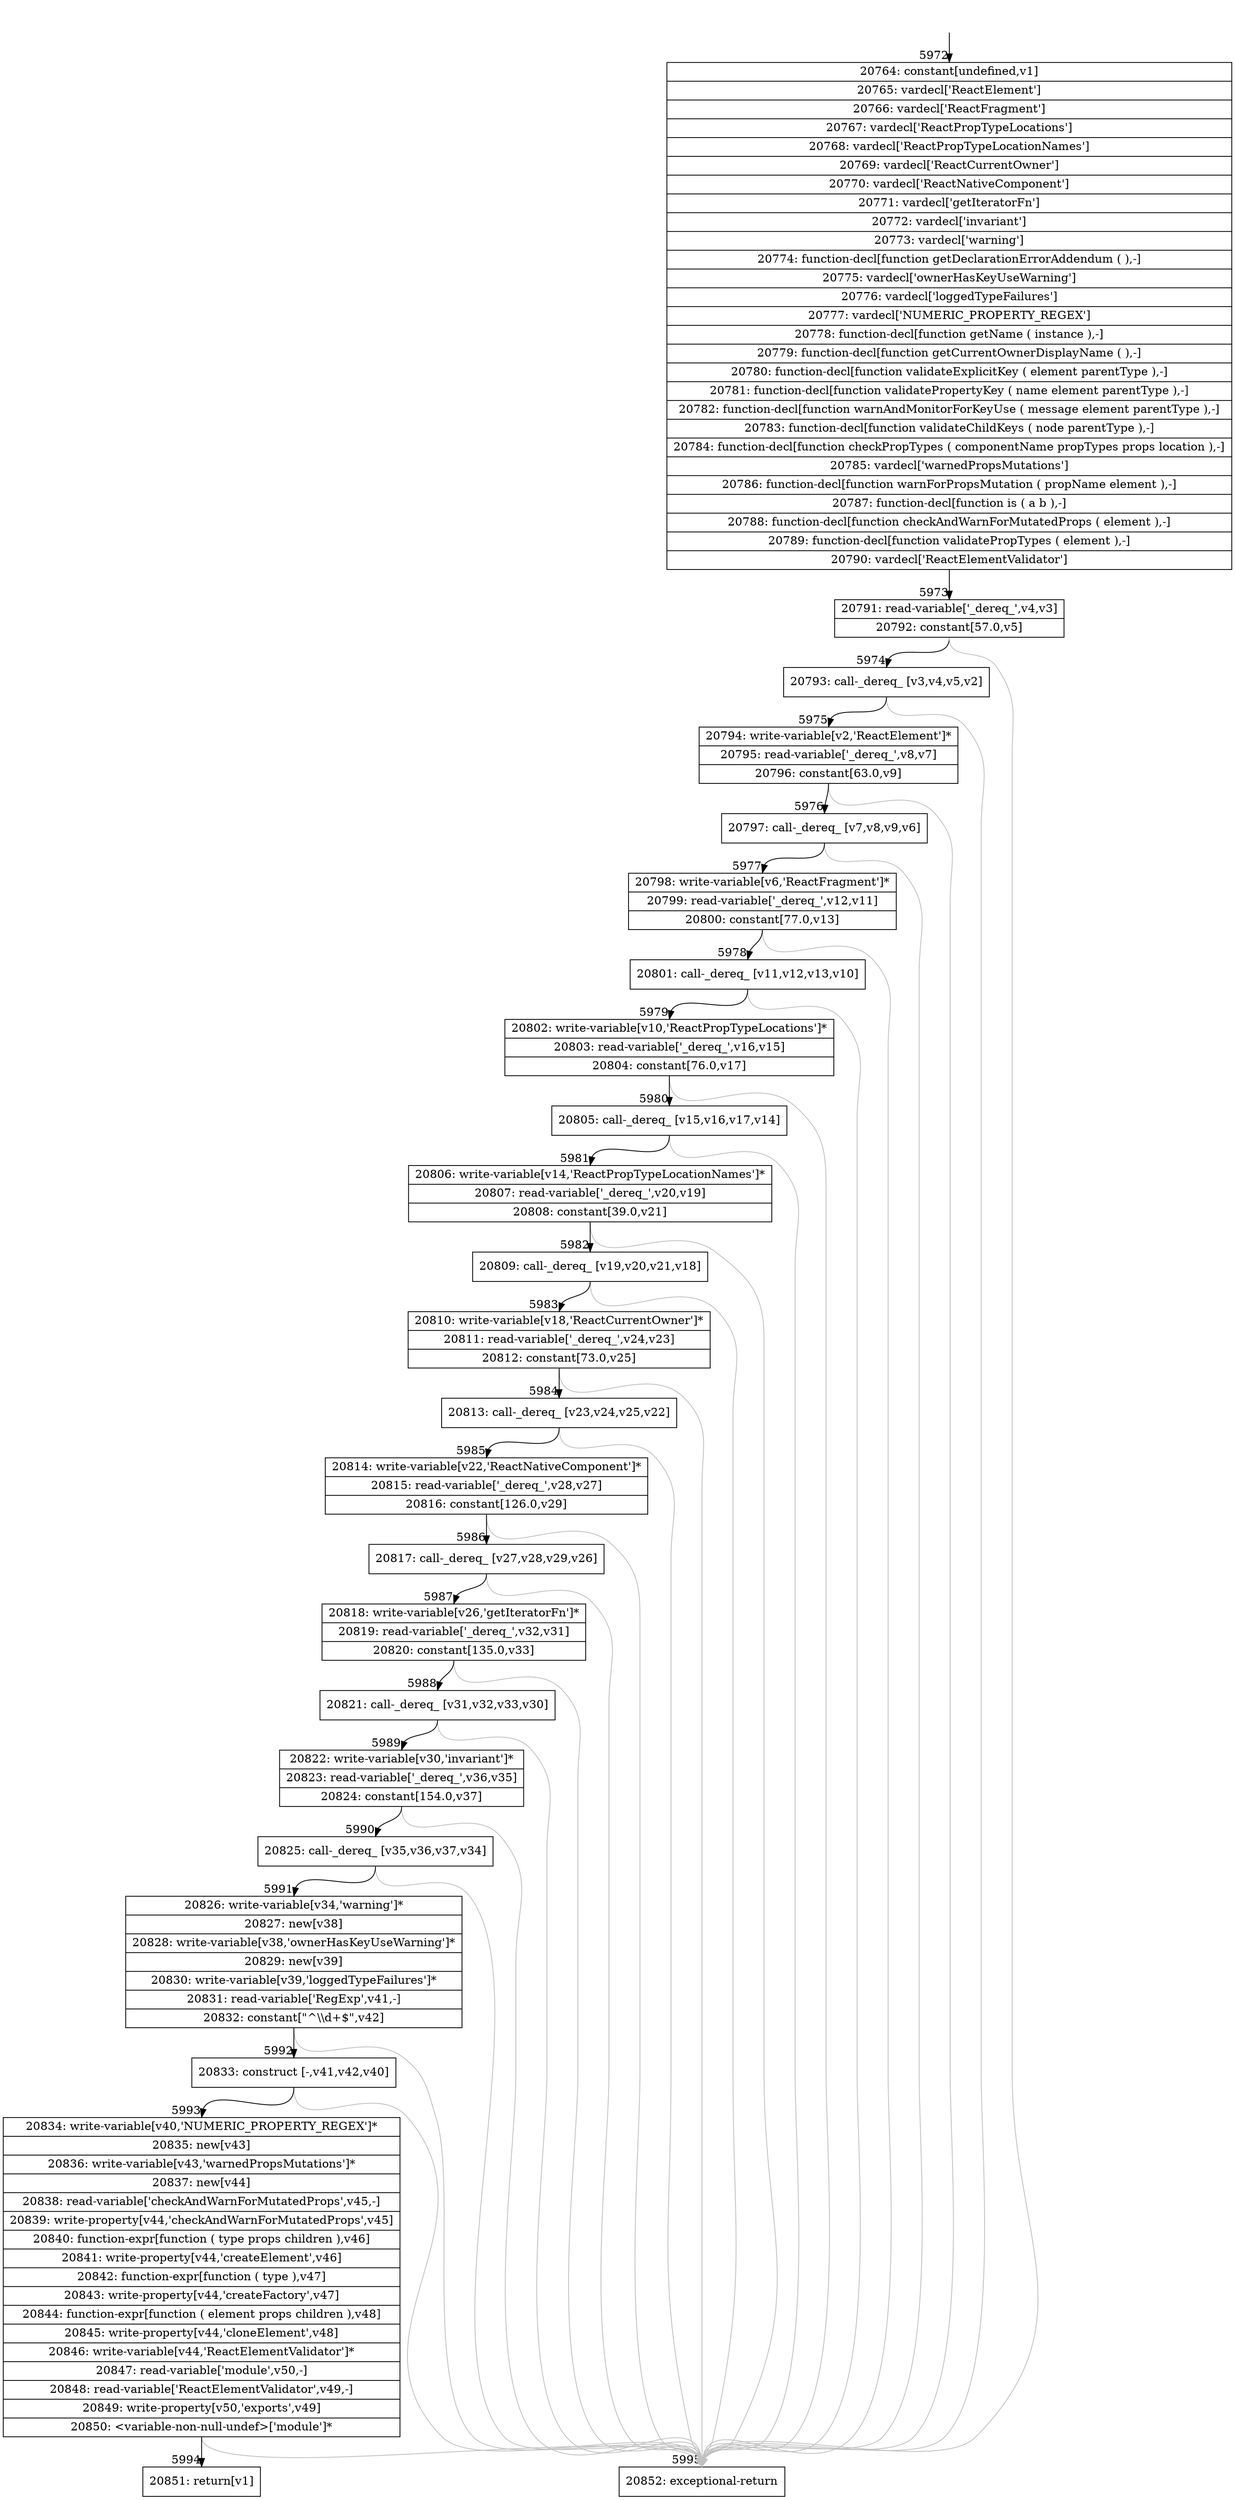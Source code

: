 digraph {
rankdir="TD"
BB_entry382[shape=none,label=""];
BB_entry382 -> BB5972 [tailport=s, headport=n, headlabel="    5972"]
BB5972 [shape=record label="{20764: constant[undefined,v1]|20765: vardecl['ReactElement']|20766: vardecl['ReactFragment']|20767: vardecl['ReactPropTypeLocations']|20768: vardecl['ReactPropTypeLocationNames']|20769: vardecl['ReactCurrentOwner']|20770: vardecl['ReactNativeComponent']|20771: vardecl['getIteratorFn']|20772: vardecl['invariant']|20773: vardecl['warning']|20774: function-decl[function getDeclarationErrorAddendum ( ),-]|20775: vardecl['ownerHasKeyUseWarning']|20776: vardecl['loggedTypeFailures']|20777: vardecl['NUMERIC_PROPERTY_REGEX']|20778: function-decl[function getName ( instance ),-]|20779: function-decl[function getCurrentOwnerDisplayName ( ),-]|20780: function-decl[function validateExplicitKey ( element parentType ),-]|20781: function-decl[function validatePropertyKey ( name element parentType ),-]|20782: function-decl[function warnAndMonitorForKeyUse ( message element parentType ),-]|20783: function-decl[function validateChildKeys ( node parentType ),-]|20784: function-decl[function checkPropTypes ( componentName propTypes props location ),-]|20785: vardecl['warnedPropsMutations']|20786: function-decl[function warnForPropsMutation ( propName element ),-]|20787: function-decl[function is ( a b ),-]|20788: function-decl[function checkAndWarnForMutatedProps ( element ),-]|20789: function-decl[function validatePropTypes ( element ),-]|20790: vardecl['ReactElementValidator']}" ] 
BB5972 -> BB5973 [tailport=s, headport=n, headlabel="      5973"]
BB5973 [shape=record label="{20791: read-variable['_dereq_',v4,v3]|20792: constant[57.0,v5]}" ] 
BB5973 -> BB5974 [tailport=s, headport=n, headlabel="      5974"]
BB5973 -> BB5995 [tailport=s, headport=n, color=gray, headlabel="      5995"]
BB5974 [shape=record label="{20793: call-_dereq_ [v3,v4,v5,v2]}" ] 
BB5974 -> BB5975 [tailport=s, headport=n, headlabel="      5975"]
BB5974 -> BB5995 [tailport=s, headport=n, color=gray]
BB5975 [shape=record label="{20794: write-variable[v2,'ReactElement']*|20795: read-variable['_dereq_',v8,v7]|20796: constant[63.0,v9]}" ] 
BB5975 -> BB5976 [tailport=s, headport=n, headlabel="      5976"]
BB5975 -> BB5995 [tailport=s, headport=n, color=gray]
BB5976 [shape=record label="{20797: call-_dereq_ [v7,v8,v9,v6]}" ] 
BB5976 -> BB5977 [tailport=s, headport=n, headlabel="      5977"]
BB5976 -> BB5995 [tailport=s, headport=n, color=gray]
BB5977 [shape=record label="{20798: write-variable[v6,'ReactFragment']*|20799: read-variable['_dereq_',v12,v11]|20800: constant[77.0,v13]}" ] 
BB5977 -> BB5978 [tailport=s, headport=n, headlabel="      5978"]
BB5977 -> BB5995 [tailport=s, headport=n, color=gray]
BB5978 [shape=record label="{20801: call-_dereq_ [v11,v12,v13,v10]}" ] 
BB5978 -> BB5979 [tailport=s, headport=n, headlabel="      5979"]
BB5978 -> BB5995 [tailport=s, headport=n, color=gray]
BB5979 [shape=record label="{20802: write-variable[v10,'ReactPropTypeLocations']*|20803: read-variable['_dereq_',v16,v15]|20804: constant[76.0,v17]}" ] 
BB5979 -> BB5980 [tailport=s, headport=n, headlabel="      5980"]
BB5979 -> BB5995 [tailport=s, headport=n, color=gray]
BB5980 [shape=record label="{20805: call-_dereq_ [v15,v16,v17,v14]}" ] 
BB5980 -> BB5981 [tailport=s, headport=n, headlabel="      5981"]
BB5980 -> BB5995 [tailport=s, headport=n, color=gray]
BB5981 [shape=record label="{20806: write-variable[v14,'ReactPropTypeLocationNames']*|20807: read-variable['_dereq_',v20,v19]|20808: constant[39.0,v21]}" ] 
BB5981 -> BB5982 [tailport=s, headport=n, headlabel="      5982"]
BB5981 -> BB5995 [tailport=s, headport=n, color=gray]
BB5982 [shape=record label="{20809: call-_dereq_ [v19,v20,v21,v18]}" ] 
BB5982 -> BB5983 [tailport=s, headport=n, headlabel="      5983"]
BB5982 -> BB5995 [tailport=s, headport=n, color=gray]
BB5983 [shape=record label="{20810: write-variable[v18,'ReactCurrentOwner']*|20811: read-variable['_dereq_',v24,v23]|20812: constant[73.0,v25]}" ] 
BB5983 -> BB5984 [tailport=s, headport=n, headlabel="      5984"]
BB5983 -> BB5995 [tailport=s, headport=n, color=gray]
BB5984 [shape=record label="{20813: call-_dereq_ [v23,v24,v25,v22]}" ] 
BB5984 -> BB5985 [tailport=s, headport=n, headlabel="      5985"]
BB5984 -> BB5995 [tailport=s, headport=n, color=gray]
BB5985 [shape=record label="{20814: write-variable[v22,'ReactNativeComponent']*|20815: read-variable['_dereq_',v28,v27]|20816: constant[126.0,v29]}" ] 
BB5985 -> BB5986 [tailport=s, headport=n, headlabel="      5986"]
BB5985 -> BB5995 [tailport=s, headport=n, color=gray]
BB5986 [shape=record label="{20817: call-_dereq_ [v27,v28,v29,v26]}" ] 
BB5986 -> BB5987 [tailport=s, headport=n, headlabel="      5987"]
BB5986 -> BB5995 [tailport=s, headport=n, color=gray]
BB5987 [shape=record label="{20818: write-variable[v26,'getIteratorFn']*|20819: read-variable['_dereq_',v32,v31]|20820: constant[135.0,v33]}" ] 
BB5987 -> BB5988 [tailport=s, headport=n, headlabel="      5988"]
BB5987 -> BB5995 [tailport=s, headport=n, color=gray]
BB5988 [shape=record label="{20821: call-_dereq_ [v31,v32,v33,v30]}" ] 
BB5988 -> BB5989 [tailport=s, headport=n, headlabel="      5989"]
BB5988 -> BB5995 [tailport=s, headport=n, color=gray]
BB5989 [shape=record label="{20822: write-variable[v30,'invariant']*|20823: read-variable['_dereq_',v36,v35]|20824: constant[154.0,v37]}" ] 
BB5989 -> BB5990 [tailport=s, headport=n, headlabel="      5990"]
BB5989 -> BB5995 [tailport=s, headport=n, color=gray]
BB5990 [shape=record label="{20825: call-_dereq_ [v35,v36,v37,v34]}" ] 
BB5990 -> BB5991 [tailport=s, headport=n, headlabel="      5991"]
BB5990 -> BB5995 [tailport=s, headport=n, color=gray]
BB5991 [shape=record label="{20826: write-variable[v34,'warning']*|20827: new[v38]|20828: write-variable[v38,'ownerHasKeyUseWarning']*|20829: new[v39]|20830: write-variable[v39,'loggedTypeFailures']*|20831: read-variable['RegExp',v41,-]|20832: constant[\"^\\\\d+$\",v42]}" ] 
BB5991 -> BB5992 [tailport=s, headport=n, headlabel="      5992"]
BB5991 -> BB5995 [tailport=s, headport=n, color=gray]
BB5992 [shape=record label="{20833: construct [-,v41,v42,v40]}" ] 
BB5992 -> BB5993 [tailport=s, headport=n, headlabel="      5993"]
BB5992 -> BB5995 [tailport=s, headport=n, color=gray]
BB5993 [shape=record label="{20834: write-variable[v40,'NUMERIC_PROPERTY_REGEX']*|20835: new[v43]|20836: write-variable[v43,'warnedPropsMutations']*|20837: new[v44]|20838: read-variable['checkAndWarnForMutatedProps',v45,-]|20839: write-property[v44,'checkAndWarnForMutatedProps',v45]|20840: function-expr[function ( type props children ),v46]|20841: write-property[v44,'createElement',v46]|20842: function-expr[function ( type ),v47]|20843: write-property[v44,'createFactory',v47]|20844: function-expr[function ( element props children ),v48]|20845: write-property[v44,'cloneElement',v48]|20846: write-variable[v44,'ReactElementValidator']*|20847: read-variable['module',v50,-]|20848: read-variable['ReactElementValidator',v49,-]|20849: write-property[v50,'exports',v49]|20850: \<variable-non-null-undef\>['module']*}" ] 
BB5993 -> BB5994 [tailport=s, headport=n, headlabel="      5994"]
BB5993 -> BB5995 [tailport=s, headport=n, color=gray]
BB5994 [shape=record label="{20851: return[v1]}" ] 
BB5995 [shape=record label="{20852: exceptional-return}" ] 
//#$~ 10602
}

